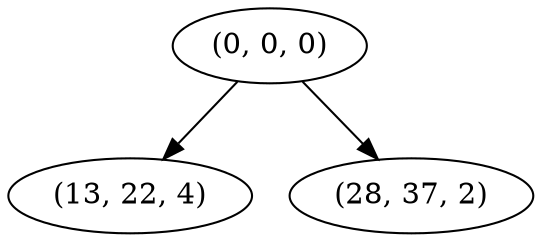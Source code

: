 digraph tree {
    "(0, 0, 0)";
    "(13, 22, 4)";
    "(28, 37, 2)";
    "(0, 0, 0)" -> "(13, 22, 4)";
    "(0, 0, 0)" -> "(28, 37, 2)";
}
